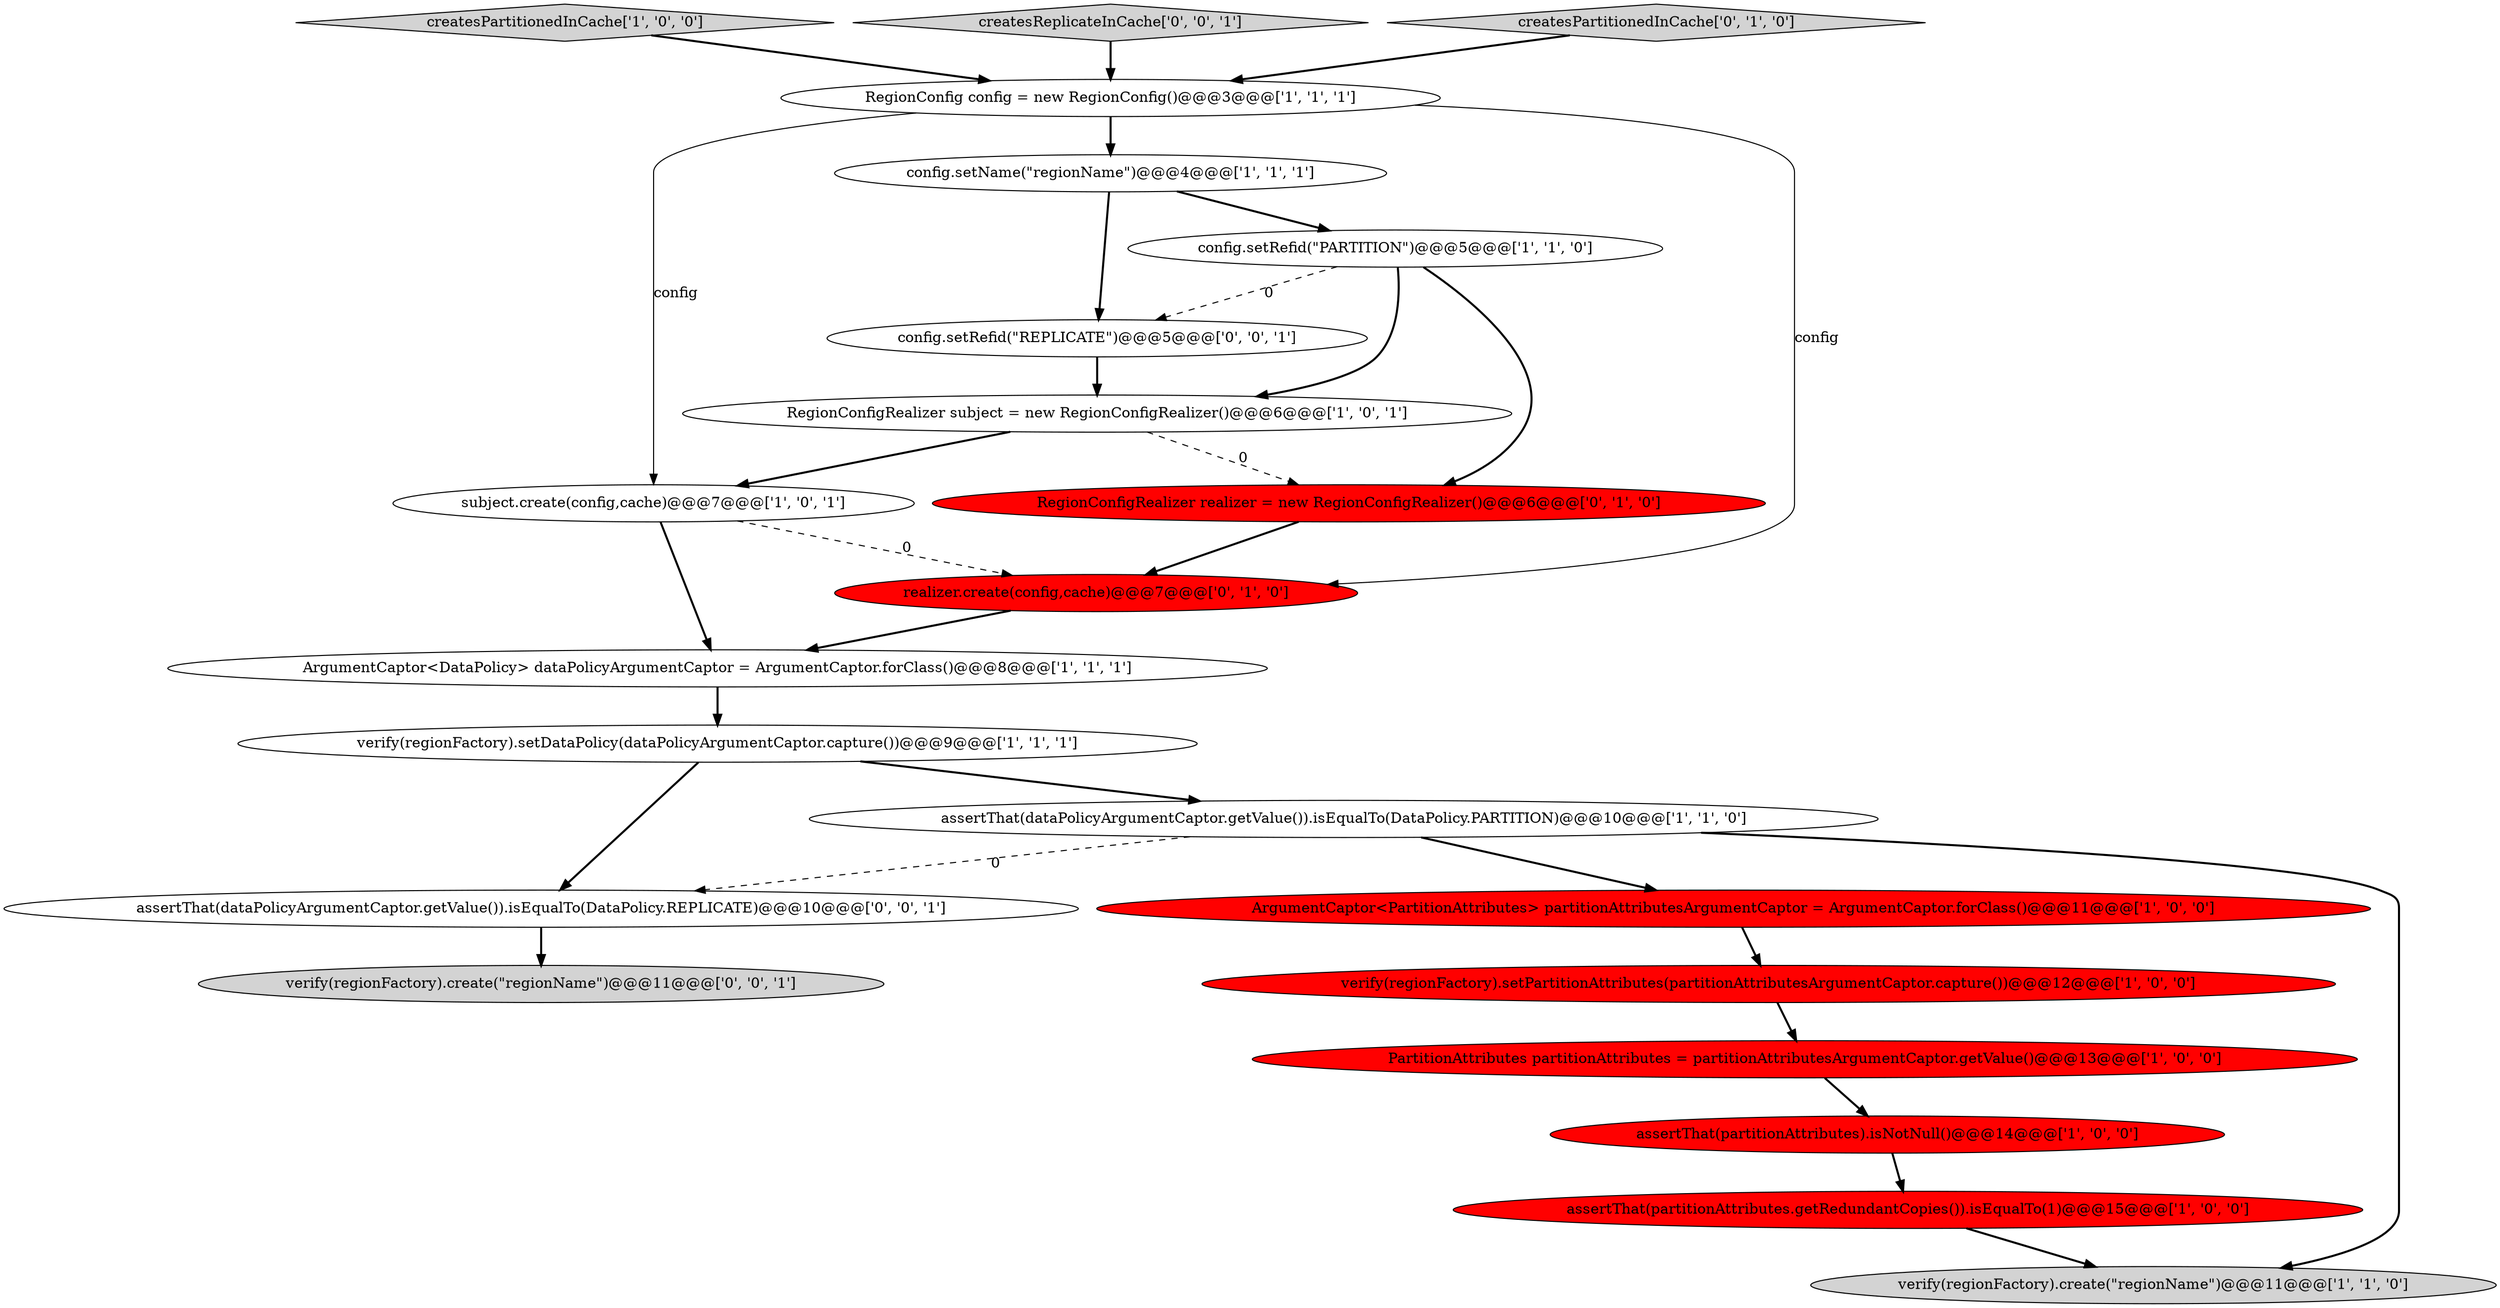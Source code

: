 digraph {
16 [style = filled, label = "RegionConfigRealizer realizer = new RegionConfigRealizer()@@@6@@@['0', '1', '0']", fillcolor = red, shape = ellipse image = "AAA1AAABBB2BBB"];
14 [style = filled, label = "RegionConfig config = new RegionConfig()@@@3@@@['1', '1', '1']", fillcolor = white, shape = ellipse image = "AAA0AAABBB1BBB"];
4 [style = filled, label = "config.setName(\"regionName\")@@@4@@@['1', '1', '1']", fillcolor = white, shape = ellipse image = "AAA0AAABBB1BBB"];
17 [style = filled, label = "realizer.create(config,cache)@@@7@@@['0', '1', '0']", fillcolor = red, shape = ellipse image = "AAA1AAABBB2BBB"];
2 [style = filled, label = "PartitionAttributes partitionAttributes = partitionAttributesArgumentCaptor.getValue()@@@13@@@['1', '0', '0']", fillcolor = red, shape = ellipse image = "AAA1AAABBB1BBB"];
20 [style = filled, label = "assertThat(dataPolicyArgumentCaptor.getValue()).isEqualTo(DataPolicy.REPLICATE)@@@10@@@['0', '0', '1']", fillcolor = white, shape = ellipse image = "AAA0AAABBB3BBB"];
9 [style = filled, label = "config.setRefid(\"PARTITION\")@@@5@@@['1', '1', '0']", fillcolor = white, shape = ellipse image = "AAA0AAABBB1BBB"];
5 [style = filled, label = "createsPartitionedInCache['1', '0', '0']", fillcolor = lightgray, shape = diamond image = "AAA0AAABBB1BBB"];
1 [style = filled, label = "assertThat(dataPolicyArgumentCaptor.getValue()).isEqualTo(DataPolicy.PARTITION)@@@10@@@['1', '1', '0']", fillcolor = white, shape = ellipse image = "AAA0AAABBB1BBB"];
3 [style = filled, label = "verify(regionFactory).create(\"regionName\")@@@11@@@['1', '1', '0']", fillcolor = lightgray, shape = ellipse image = "AAA0AAABBB1BBB"];
8 [style = filled, label = "assertThat(partitionAttributes.getRedundantCopies()).isEqualTo(1)@@@15@@@['1', '0', '0']", fillcolor = red, shape = ellipse image = "AAA1AAABBB1BBB"];
11 [style = filled, label = "ArgumentCaptor<PartitionAttributes> partitionAttributesArgumentCaptor = ArgumentCaptor.forClass()@@@11@@@['1', '0', '0']", fillcolor = red, shape = ellipse image = "AAA1AAABBB1BBB"];
21 [style = filled, label = "createsReplicateInCache['0', '0', '1']", fillcolor = lightgray, shape = diamond image = "AAA0AAABBB3BBB"];
19 [style = filled, label = "config.setRefid(\"REPLICATE\")@@@5@@@['0', '0', '1']", fillcolor = white, shape = ellipse image = "AAA0AAABBB3BBB"];
7 [style = filled, label = "assertThat(partitionAttributes).isNotNull()@@@14@@@['1', '0', '0']", fillcolor = red, shape = ellipse image = "AAA1AAABBB1BBB"];
18 [style = filled, label = "verify(regionFactory).create(\"regionName\")@@@11@@@['0', '0', '1']", fillcolor = lightgray, shape = ellipse image = "AAA0AAABBB3BBB"];
0 [style = filled, label = "ArgumentCaptor<DataPolicy> dataPolicyArgumentCaptor = ArgumentCaptor.forClass()@@@8@@@['1', '1', '1']", fillcolor = white, shape = ellipse image = "AAA0AAABBB1BBB"];
15 [style = filled, label = "createsPartitionedInCache['0', '1', '0']", fillcolor = lightgray, shape = diamond image = "AAA0AAABBB2BBB"];
10 [style = filled, label = "verify(regionFactory).setPartitionAttributes(partitionAttributesArgumentCaptor.capture())@@@12@@@['1', '0', '0']", fillcolor = red, shape = ellipse image = "AAA1AAABBB1BBB"];
6 [style = filled, label = "RegionConfigRealizer subject = new RegionConfigRealizer()@@@6@@@['1', '0', '1']", fillcolor = white, shape = ellipse image = "AAA0AAABBB1BBB"];
13 [style = filled, label = "subject.create(config,cache)@@@7@@@['1', '0', '1']", fillcolor = white, shape = ellipse image = "AAA0AAABBB1BBB"];
12 [style = filled, label = "verify(regionFactory).setDataPolicy(dataPolicyArgumentCaptor.capture())@@@9@@@['1', '1', '1']", fillcolor = white, shape = ellipse image = "AAA0AAABBB1BBB"];
4->9 [style = bold, label=""];
14->13 [style = solid, label="config"];
15->14 [style = bold, label=""];
0->12 [style = bold, label=""];
8->3 [style = bold, label=""];
4->19 [style = bold, label=""];
1->3 [style = bold, label=""];
12->20 [style = bold, label=""];
13->17 [style = dashed, label="0"];
16->17 [style = bold, label=""];
5->14 [style = bold, label=""];
7->8 [style = bold, label=""];
12->1 [style = bold, label=""];
19->6 [style = bold, label=""];
9->16 [style = bold, label=""];
1->11 [style = bold, label=""];
9->6 [style = bold, label=""];
1->20 [style = dashed, label="0"];
9->19 [style = dashed, label="0"];
20->18 [style = bold, label=""];
6->16 [style = dashed, label="0"];
17->0 [style = bold, label=""];
11->10 [style = bold, label=""];
6->13 [style = bold, label=""];
21->14 [style = bold, label=""];
14->17 [style = solid, label="config"];
10->2 [style = bold, label=""];
2->7 [style = bold, label=""];
13->0 [style = bold, label=""];
14->4 [style = bold, label=""];
}
